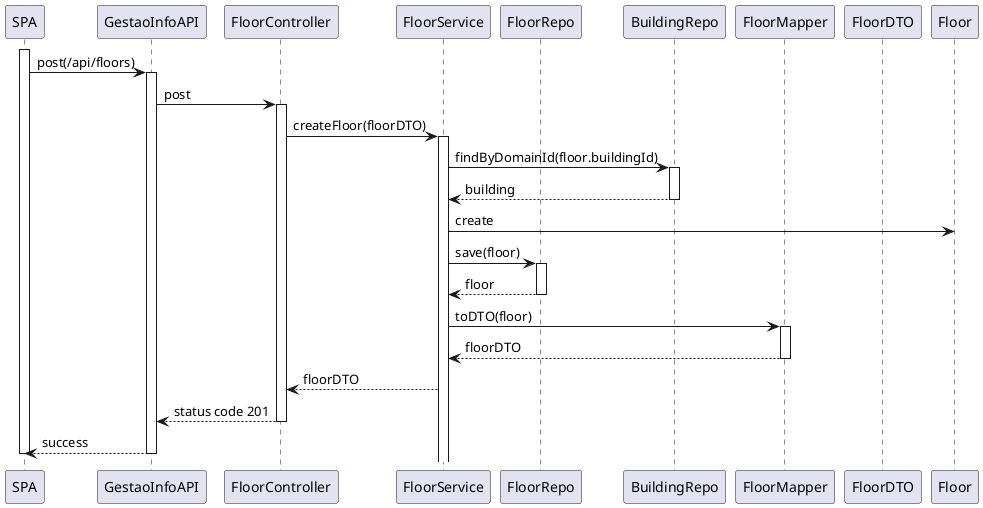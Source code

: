@startuml
participant SPA
participant "GestaoInfoAPI" as API
participant "FloorController" as Ctrl
participant "FloorService" as Srv
participant "FloorRepo" as Repo
participant "BuildingRepo" as Repo2
participant "FloorMapper" as Map
participant "FloorDTO" as DTO
participant "Floor" as Domain

activate SPA
SPA -> API: post(/api/floors)
activate API

API -> Ctrl: post
activate Ctrl

Ctrl -> Srv: createFloor(floorDTO)
activate Srv

Srv -> Repo2: findByDomainId(floor.buildingId)
activate Repo2
Repo2 --> Srv: building
deactivate Repo2

Srv -> Domain: create
Srv -> Repo: save(floor)
activate Repo
Repo --> Srv: floor
deactivate Repo

Srv -> Map: toDTO(floor)
activate Map
Map --> Srv: floorDTO
deactivate Map

Srv --> Ctrl: floorDTO

Ctrl --> API: status code 201
deactivate Ctrl

API --> SPA: success
deactivate API
deactivate SPA
@enduml
